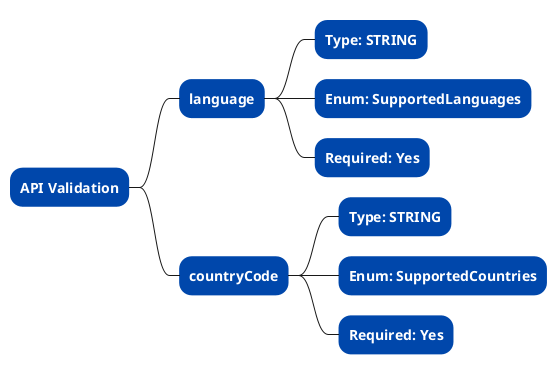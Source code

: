 @startmindmap API Validation
skinparam node {
    BackgroundColor #0047AB
    FontColor #FFFFFF
    BorderColor #0047AB
    BorderThickness 1
    FontStyle bold
}
* API Validation
** language
*** Type: STRING
*** Enum: SupportedLanguages
*** Required: Yes
** countryCode
*** Type: STRING
*** Enum: SupportedCountries
*** Required: Yes
@endmindmap